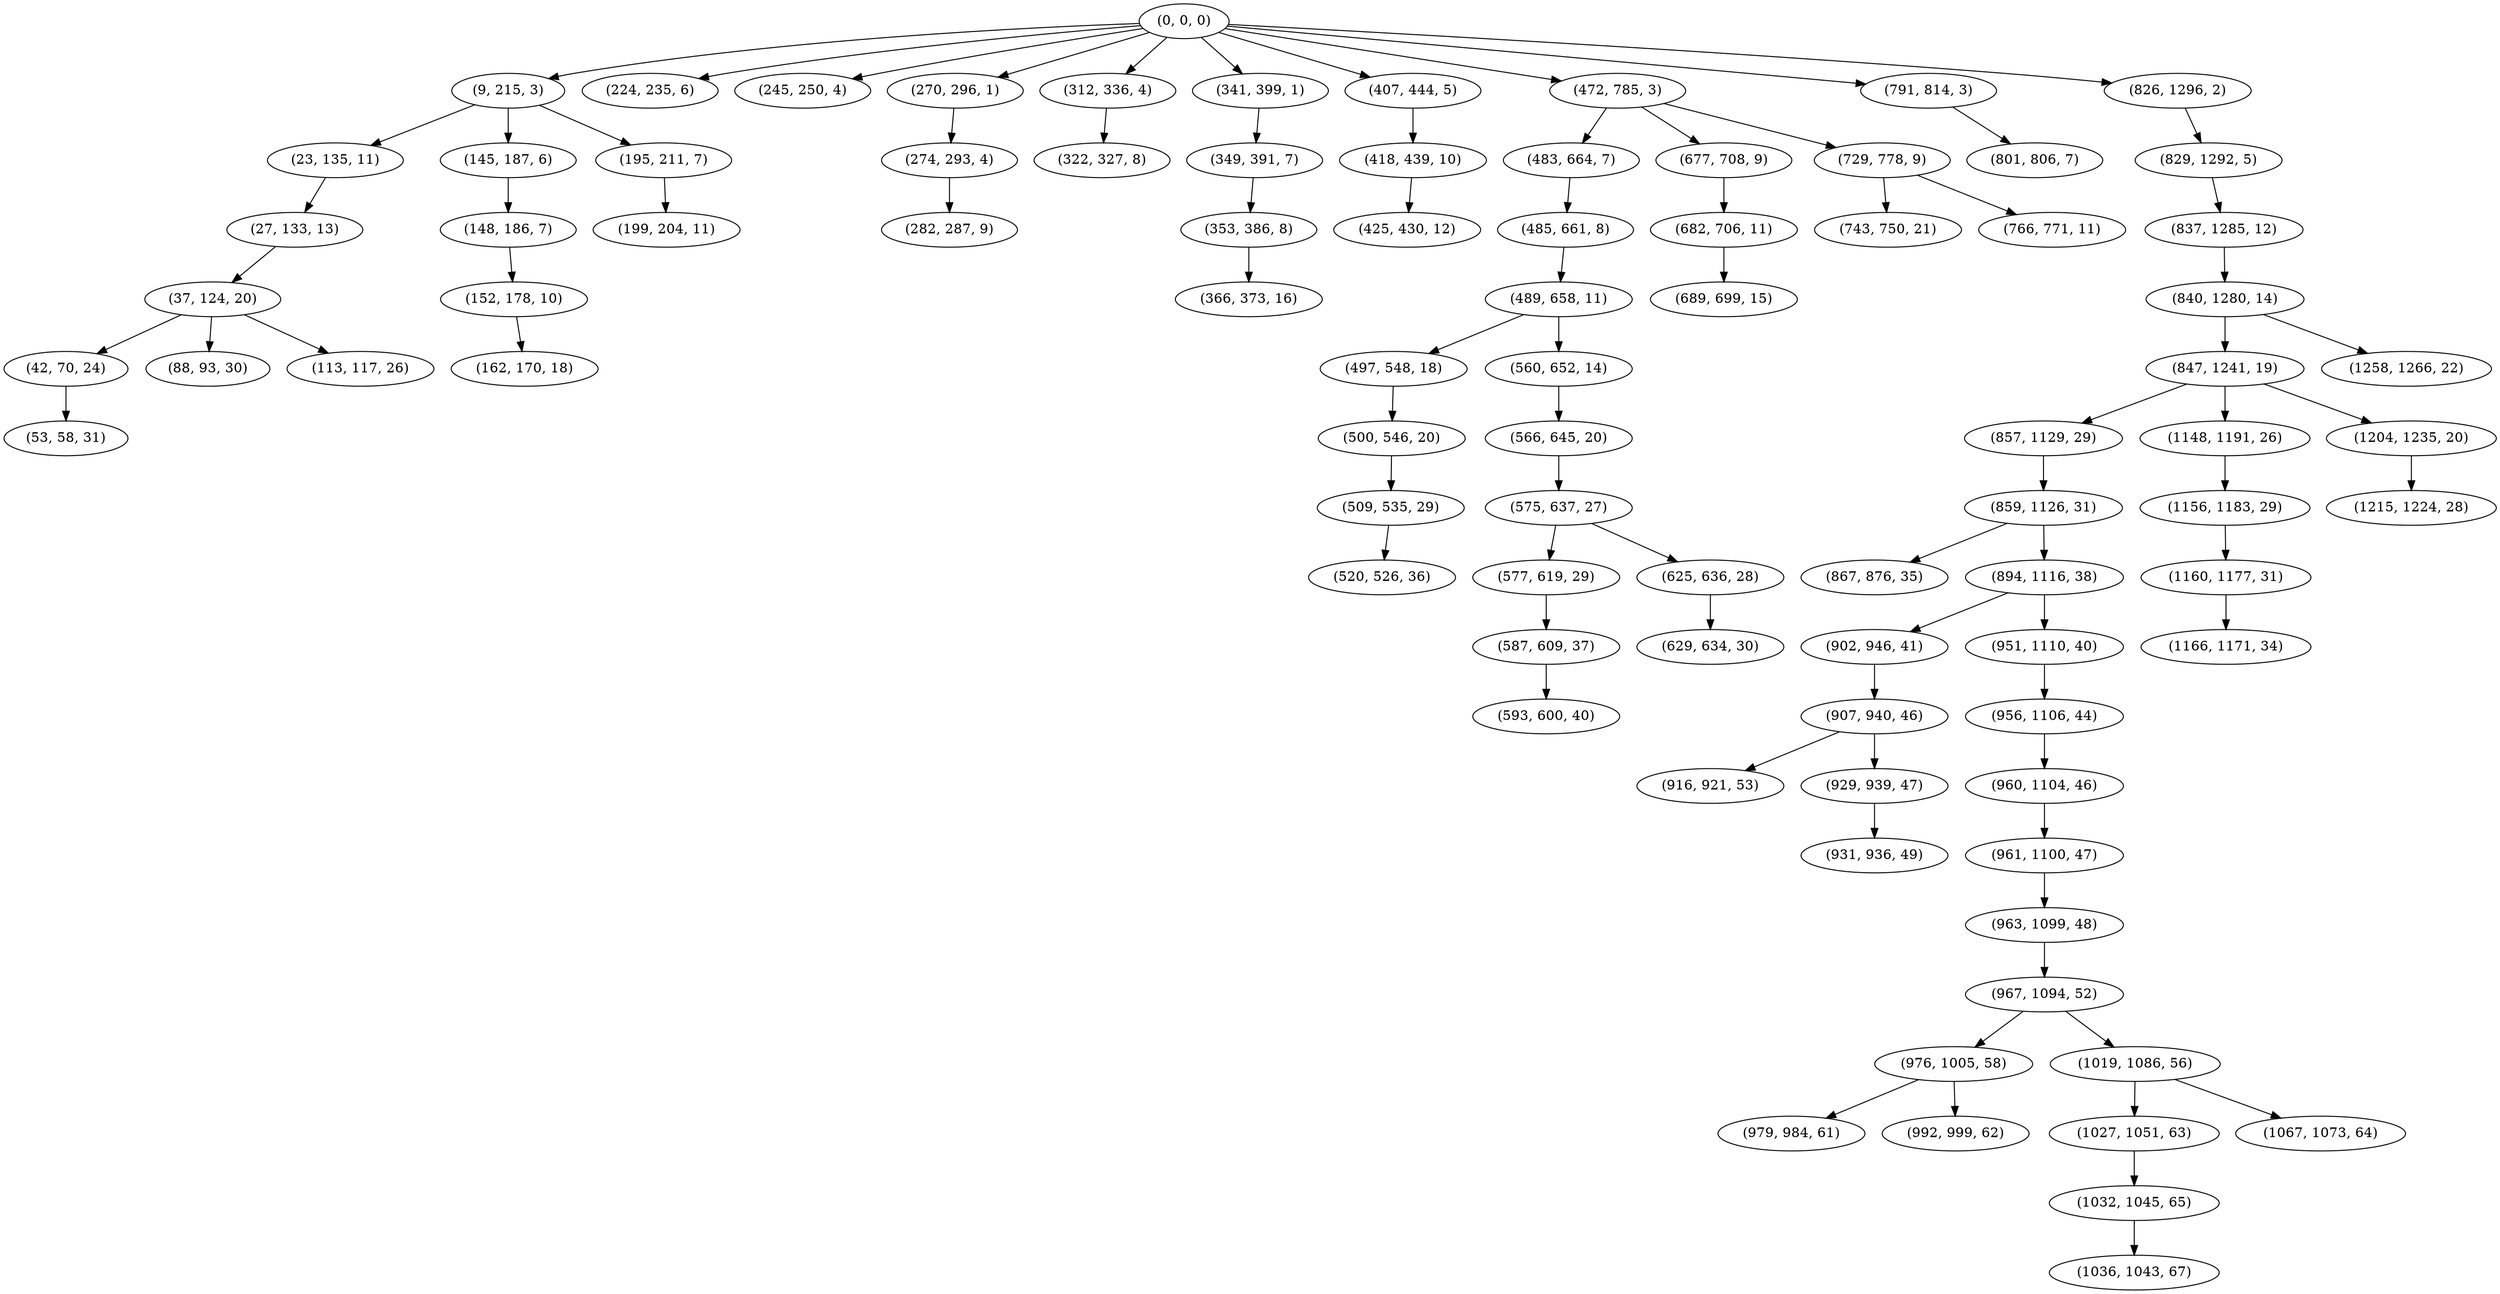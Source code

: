 digraph tree {
    "(0, 0, 0)";
    "(9, 215, 3)";
    "(23, 135, 11)";
    "(27, 133, 13)";
    "(37, 124, 20)";
    "(42, 70, 24)";
    "(53, 58, 31)";
    "(88, 93, 30)";
    "(113, 117, 26)";
    "(145, 187, 6)";
    "(148, 186, 7)";
    "(152, 178, 10)";
    "(162, 170, 18)";
    "(195, 211, 7)";
    "(199, 204, 11)";
    "(224, 235, 6)";
    "(245, 250, 4)";
    "(270, 296, 1)";
    "(274, 293, 4)";
    "(282, 287, 9)";
    "(312, 336, 4)";
    "(322, 327, 8)";
    "(341, 399, 1)";
    "(349, 391, 7)";
    "(353, 386, 8)";
    "(366, 373, 16)";
    "(407, 444, 5)";
    "(418, 439, 10)";
    "(425, 430, 12)";
    "(472, 785, 3)";
    "(483, 664, 7)";
    "(485, 661, 8)";
    "(489, 658, 11)";
    "(497, 548, 18)";
    "(500, 546, 20)";
    "(509, 535, 29)";
    "(520, 526, 36)";
    "(560, 652, 14)";
    "(566, 645, 20)";
    "(575, 637, 27)";
    "(577, 619, 29)";
    "(587, 609, 37)";
    "(593, 600, 40)";
    "(625, 636, 28)";
    "(629, 634, 30)";
    "(677, 708, 9)";
    "(682, 706, 11)";
    "(689, 699, 15)";
    "(729, 778, 9)";
    "(743, 750, 21)";
    "(766, 771, 11)";
    "(791, 814, 3)";
    "(801, 806, 7)";
    "(826, 1296, 2)";
    "(829, 1292, 5)";
    "(837, 1285, 12)";
    "(840, 1280, 14)";
    "(847, 1241, 19)";
    "(857, 1129, 29)";
    "(859, 1126, 31)";
    "(867, 876, 35)";
    "(894, 1116, 38)";
    "(902, 946, 41)";
    "(907, 940, 46)";
    "(916, 921, 53)";
    "(929, 939, 47)";
    "(931, 936, 49)";
    "(951, 1110, 40)";
    "(956, 1106, 44)";
    "(960, 1104, 46)";
    "(961, 1100, 47)";
    "(963, 1099, 48)";
    "(967, 1094, 52)";
    "(976, 1005, 58)";
    "(979, 984, 61)";
    "(992, 999, 62)";
    "(1019, 1086, 56)";
    "(1027, 1051, 63)";
    "(1032, 1045, 65)";
    "(1036, 1043, 67)";
    "(1067, 1073, 64)";
    "(1148, 1191, 26)";
    "(1156, 1183, 29)";
    "(1160, 1177, 31)";
    "(1166, 1171, 34)";
    "(1204, 1235, 20)";
    "(1215, 1224, 28)";
    "(1258, 1266, 22)";
    "(0, 0, 0)" -> "(9, 215, 3)";
    "(0, 0, 0)" -> "(224, 235, 6)";
    "(0, 0, 0)" -> "(245, 250, 4)";
    "(0, 0, 0)" -> "(270, 296, 1)";
    "(0, 0, 0)" -> "(312, 336, 4)";
    "(0, 0, 0)" -> "(341, 399, 1)";
    "(0, 0, 0)" -> "(407, 444, 5)";
    "(0, 0, 0)" -> "(472, 785, 3)";
    "(0, 0, 0)" -> "(791, 814, 3)";
    "(0, 0, 0)" -> "(826, 1296, 2)";
    "(9, 215, 3)" -> "(23, 135, 11)";
    "(9, 215, 3)" -> "(145, 187, 6)";
    "(9, 215, 3)" -> "(195, 211, 7)";
    "(23, 135, 11)" -> "(27, 133, 13)";
    "(27, 133, 13)" -> "(37, 124, 20)";
    "(37, 124, 20)" -> "(42, 70, 24)";
    "(37, 124, 20)" -> "(88, 93, 30)";
    "(37, 124, 20)" -> "(113, 117, 26)";
    "(42, 70, 24)" -> "(53, 58, 31)";
    "(145, 187, 6)" -> "(148, 186, 7)";
    "(148, 186, 7)" -> "(152, 178, 10)";
    "(152, 178, 10)" -> "(162, 170, 18)";
    "(195, 211, 7)" -> "(199, 204, 11)";
    "(270, 296, 1)" -> "(274, 293, 4)";
    "(274, 293, 4)" -> "(282, 287, 9)";
    "(312, 336, 4)" -> "(322, 327, 8)";
    "(341, 399, 1)" -> "(349, 391, 7)";
    "(349, 391, 7)" -> "(353, 386, 8)";
    "(353, 386, 8)" -> "(366, 373, 16)";
    "(407, 444, 5)" -> "(418, 439, 10)";
    "(418, 439, 10)" -> "(425, 430, 12)";
    "(472, 785, 3)" -> "(483, 664, 7)";
    "(472, 785, 3)" -> "(677, 708, 9)";
    "(472, 785, 3)" -> "(729, 778, 9)";
    "(483, 664, 7)" -> "(485, 661, 8)";
    "(485, 661, 8)" -> "(489, 658, 11)";
    "(489, 658, 11)" -> "(497, 548, 18)";
    "(489, 658, 11)" -> "(560, 652, 14)";
    "(497, 548, 18)" -> "(500, 546, 20)";
    "(500, 546, 20)" -> "(509, 535, 29)";
    "(509, 535, 29)" -> "(520, 526, 36)";
    "(560, 652, 14)" -> "(566, 645, 20)";
    "(566, 645, 20)" -> "(575, 637, 27)";
    "(575, 637, 27)" -> "(577, 619, 29)";
    "(575, 637, 27)" -> "(625, 636, 28)";
    "(577, 619, 29)" -> "(587, 609, 37)";
    "(587, 609, 37)" -> "(593, 600, 40)";
    "(625, 636, 28)" -> "(629, 634, 30)";
    "(677, 708, 9)" -> "(682, 706, 11)";
    "(682, 706, 11)" -> "(689, 699, 15)";
    "(729, 778, 9)" -> "(743, 750, 21)";
    "(729, 778, 9)" -> "(766, 771, 11)";
    "(791, 814, 3)" -> "(801, 806, 7)";
    "(826, 1296, 2)" -> "(829, 1292, 5)";
    "(829, 1292, 5)" -> "(837, 1285, 12)";
    "(837, 1285, 12)" -> "(840, 1280, 14)";
    "(840, 1280, 14)" -> "(847, 1241, 19)";
    "(840, 1280, 14)" -> "(1258, 1266, 22)";
    "(847, 1241, 19)" -> "(857, 1129, 29)";
    "(847, 1241, 19)" -> "(1148, 1191, 26)";
    "(847, 1241, 19)" -> "(1204, 1235, 20)";
    "(857, 1129, 29)" -> "(859, 1126, 31)";
    "(859, 1126, 31)" -> "(867, 876, 35)";
    "(859, 1126, 31)" -> "(894, 1116, 38)";
    "(894, 1116, 38)" -> "(902, 946, 41)";
    "(894, 1116, 38)" -> "(951, 1110, 40)";
    "(902, 946, 41)" -> "(907, 940, 46)";
    "(907, 940, 46)" -> "(916, 921, 53)";
    "(907, 940, 46)" -> "(929, 939, 47)";
    "(929, 939, 47)" -> "(931, 936, 49)";
    "(951, 1110, 40)" -> "(956, 1106, 44)";
    "(956, 1106, 44)" -> "(960, 1104, 46)";
    "(960, 1104, 46)" -> "(961, 1100, 47)";
    "(961, 1100, 47)" -> "(963, 1099, 48)";
    "(963, 1099, 48)" -> "(967, 1094, 52)";
    "(967, 1094, 52)" -> "(976, 1005, 58)";
    "(967, 1094, 52)" -> "(1019, 1086, 56)";
    "(976, 1005, 58)" -> "(979, 984, 61)";
    "(976, 1005, 58)" -> "(992, 999, 62)";
    "(1019, 1086, 56)" -> "(1027, 1051, 63)";
    "(1019, 1086, 56)" -> "(1067, 1073, 64)";
    "(1027, 1051, 63)" -> "(1032, 1045, 65)";
    "(1032, 1045, 65)" -> "(1036, 1043, 67)";
    "(1148, 1191, 26)" -> "(1156, 1183, 29)";
    "(1156, 1183, 29)" -> "(1160, 1177, 31)";
    "(1160, 1177, 31)" -> "(1166, 1171, 34)";
    "(1204, 1235, 20)" -> "(1215, 1224, 28)";
}
